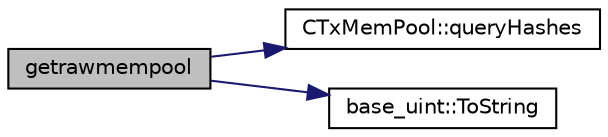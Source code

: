 digraph "getrawmempool"
{
  edge [fontname="Helvetica",fontsize="10",labelfontname="Helvetica",labelfontsize="10"];
  node [fontname="Helvetica",fontsize="10",shape=record];
  rankdir="LR";
  Node82 [label="getrawmempool",height=0.2,width=0.4,color="black", fillcolor="grey75", style="filled", fontcolor="black"];
  Node82 -> Node83 [color="midnightblue",fontsize="10",style="solid",fontname="Helvetica"];
  Node83 [label="CTxMemPool::queryHashes",height=0.2,width=0.4,color="black", fillcolor="white", style="filled",URL="$db/d98/class_c_tx_mem_pool.html#a42fa7d41a45562d02e356f2e7708bb02"];
  Node82 -> Node84 [color="midnightblue",fontsize="10",style="solid",fontname="Helvetica"];
  Node84 [label="base_uint::ToString",height=0.2,width=0.4,color="black", fillcolor="white", style="filled",URL="$da/df7/classbase__uint.html#acccba4d9d51a0c36261718ca0cbb293b"];
}
